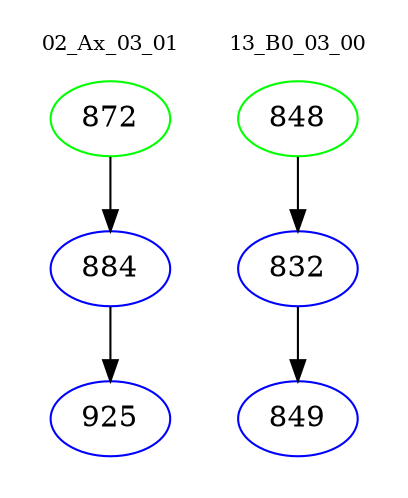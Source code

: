 digraph{
subgraph cluster_0 {
color = white
label = "02_Ax_03_01";
fontsize=10;
T0_872 [label="872", color="green"]
T0_872 -> T0_884 [color="black"]
T0_884 [label="884", color="blue"]
T0_884 -> T0_925 [color="black"]
T0_925 [label="925", color="blue"]
}
subgraph cluster_1 {
color = white
label = "13_B0_03_00";
fontsize=10;
T1_848 [label="848", color="green"]
T1_848 -> T1_832 [color="black"]
T1_832 [label="832", color="blue"]
T1_832 -> T1_849 [color="black"]
T1_849 [label="849", color="blue"]
}
}
